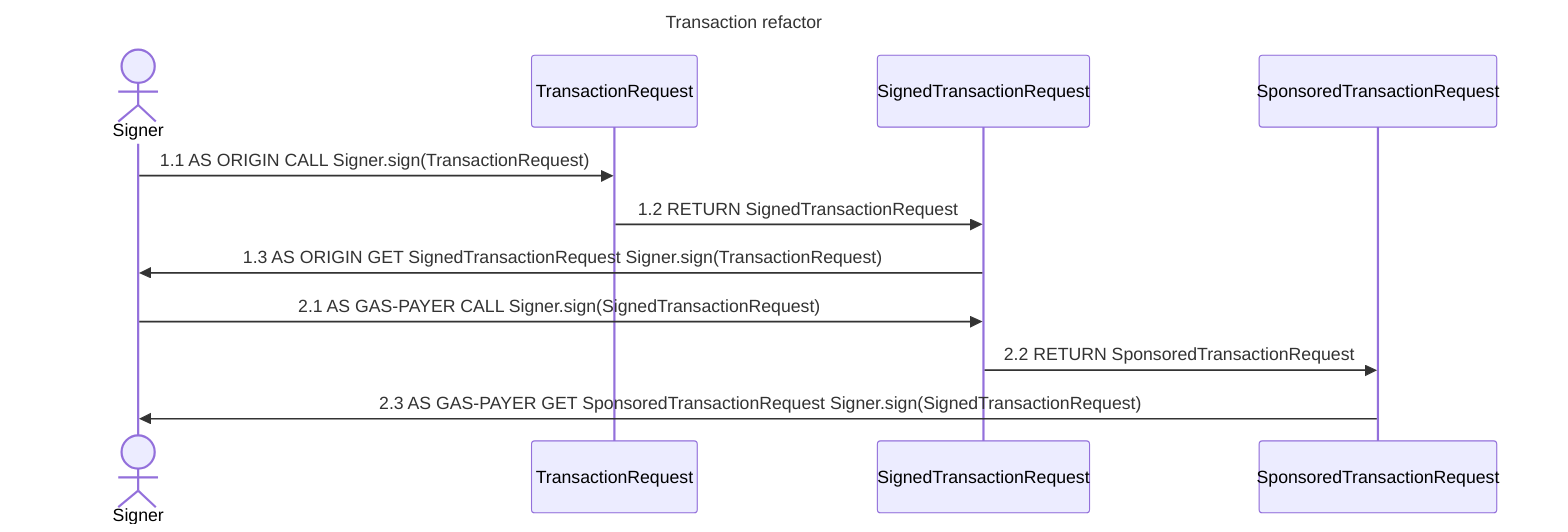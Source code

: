 ---
title: Transaction refactor
---
sequenceDiagram
    actor Signer
    participant TransactionRequest
    participant SignedTransactionRequest
    participant SponsoredTransactionRequest
    Signer ->> TransactionRequest: 1.1 AS ORIGIN CALL Signer.sign(TransactionRequest)
    TransactionRequest ->> SignedTransactionRequest: 1.2 RETURN SignedTransactionRequest
    SignedTransactionRequest ->> Signer: 1.3 AS ORIGIN GET SignedTransactionRequest Signer.sign(TransactionRequest)
    Signer ->> SignedTransactionRequest: 2.1 AS GAS-PAYER CALL Signer.sign(SignedTransactionRequest)
    SignedTransactionRequest ->> SponsoredTransactionRequest: 2.2 RETURN SponsoredTransactionRequest
    SponsoredTransactionRequest ->> Signer: 2.3 AS GAS-PAYER GET SponsoredTransactionRequest Signer.sign(SignedTransactionRequest)